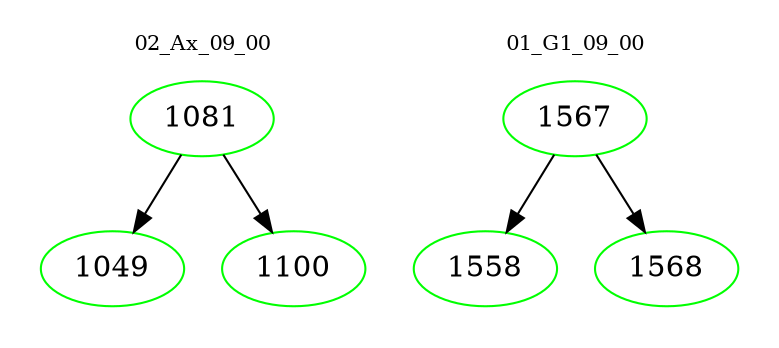 digraph{
subgraph cluster_0 {
color = white
label = "02_Ax_09_00";
fontsize=10;
T0_1081 [label="1081", color="green"]
T0_1081 -> T0_1049 [color="black"]
T0_1049 [label="1049", color="green"]
T0_1081 -> T0_1100 [color="black"]
T0_1100 [label="1100", color="green"]
}
subgraph cluster_1 {
color = white
label = "01_G1_09_00";
fontsize=10;
T1_1567 [label="1567", color="green"]
T1_1567 -> T1_1558 [color="black"]
T1_1558 [label="1558", color="green"]
T1_1567 -> T1_1568 [color="black"]
T1_1568 [label="1568", color="green"]
}
}
